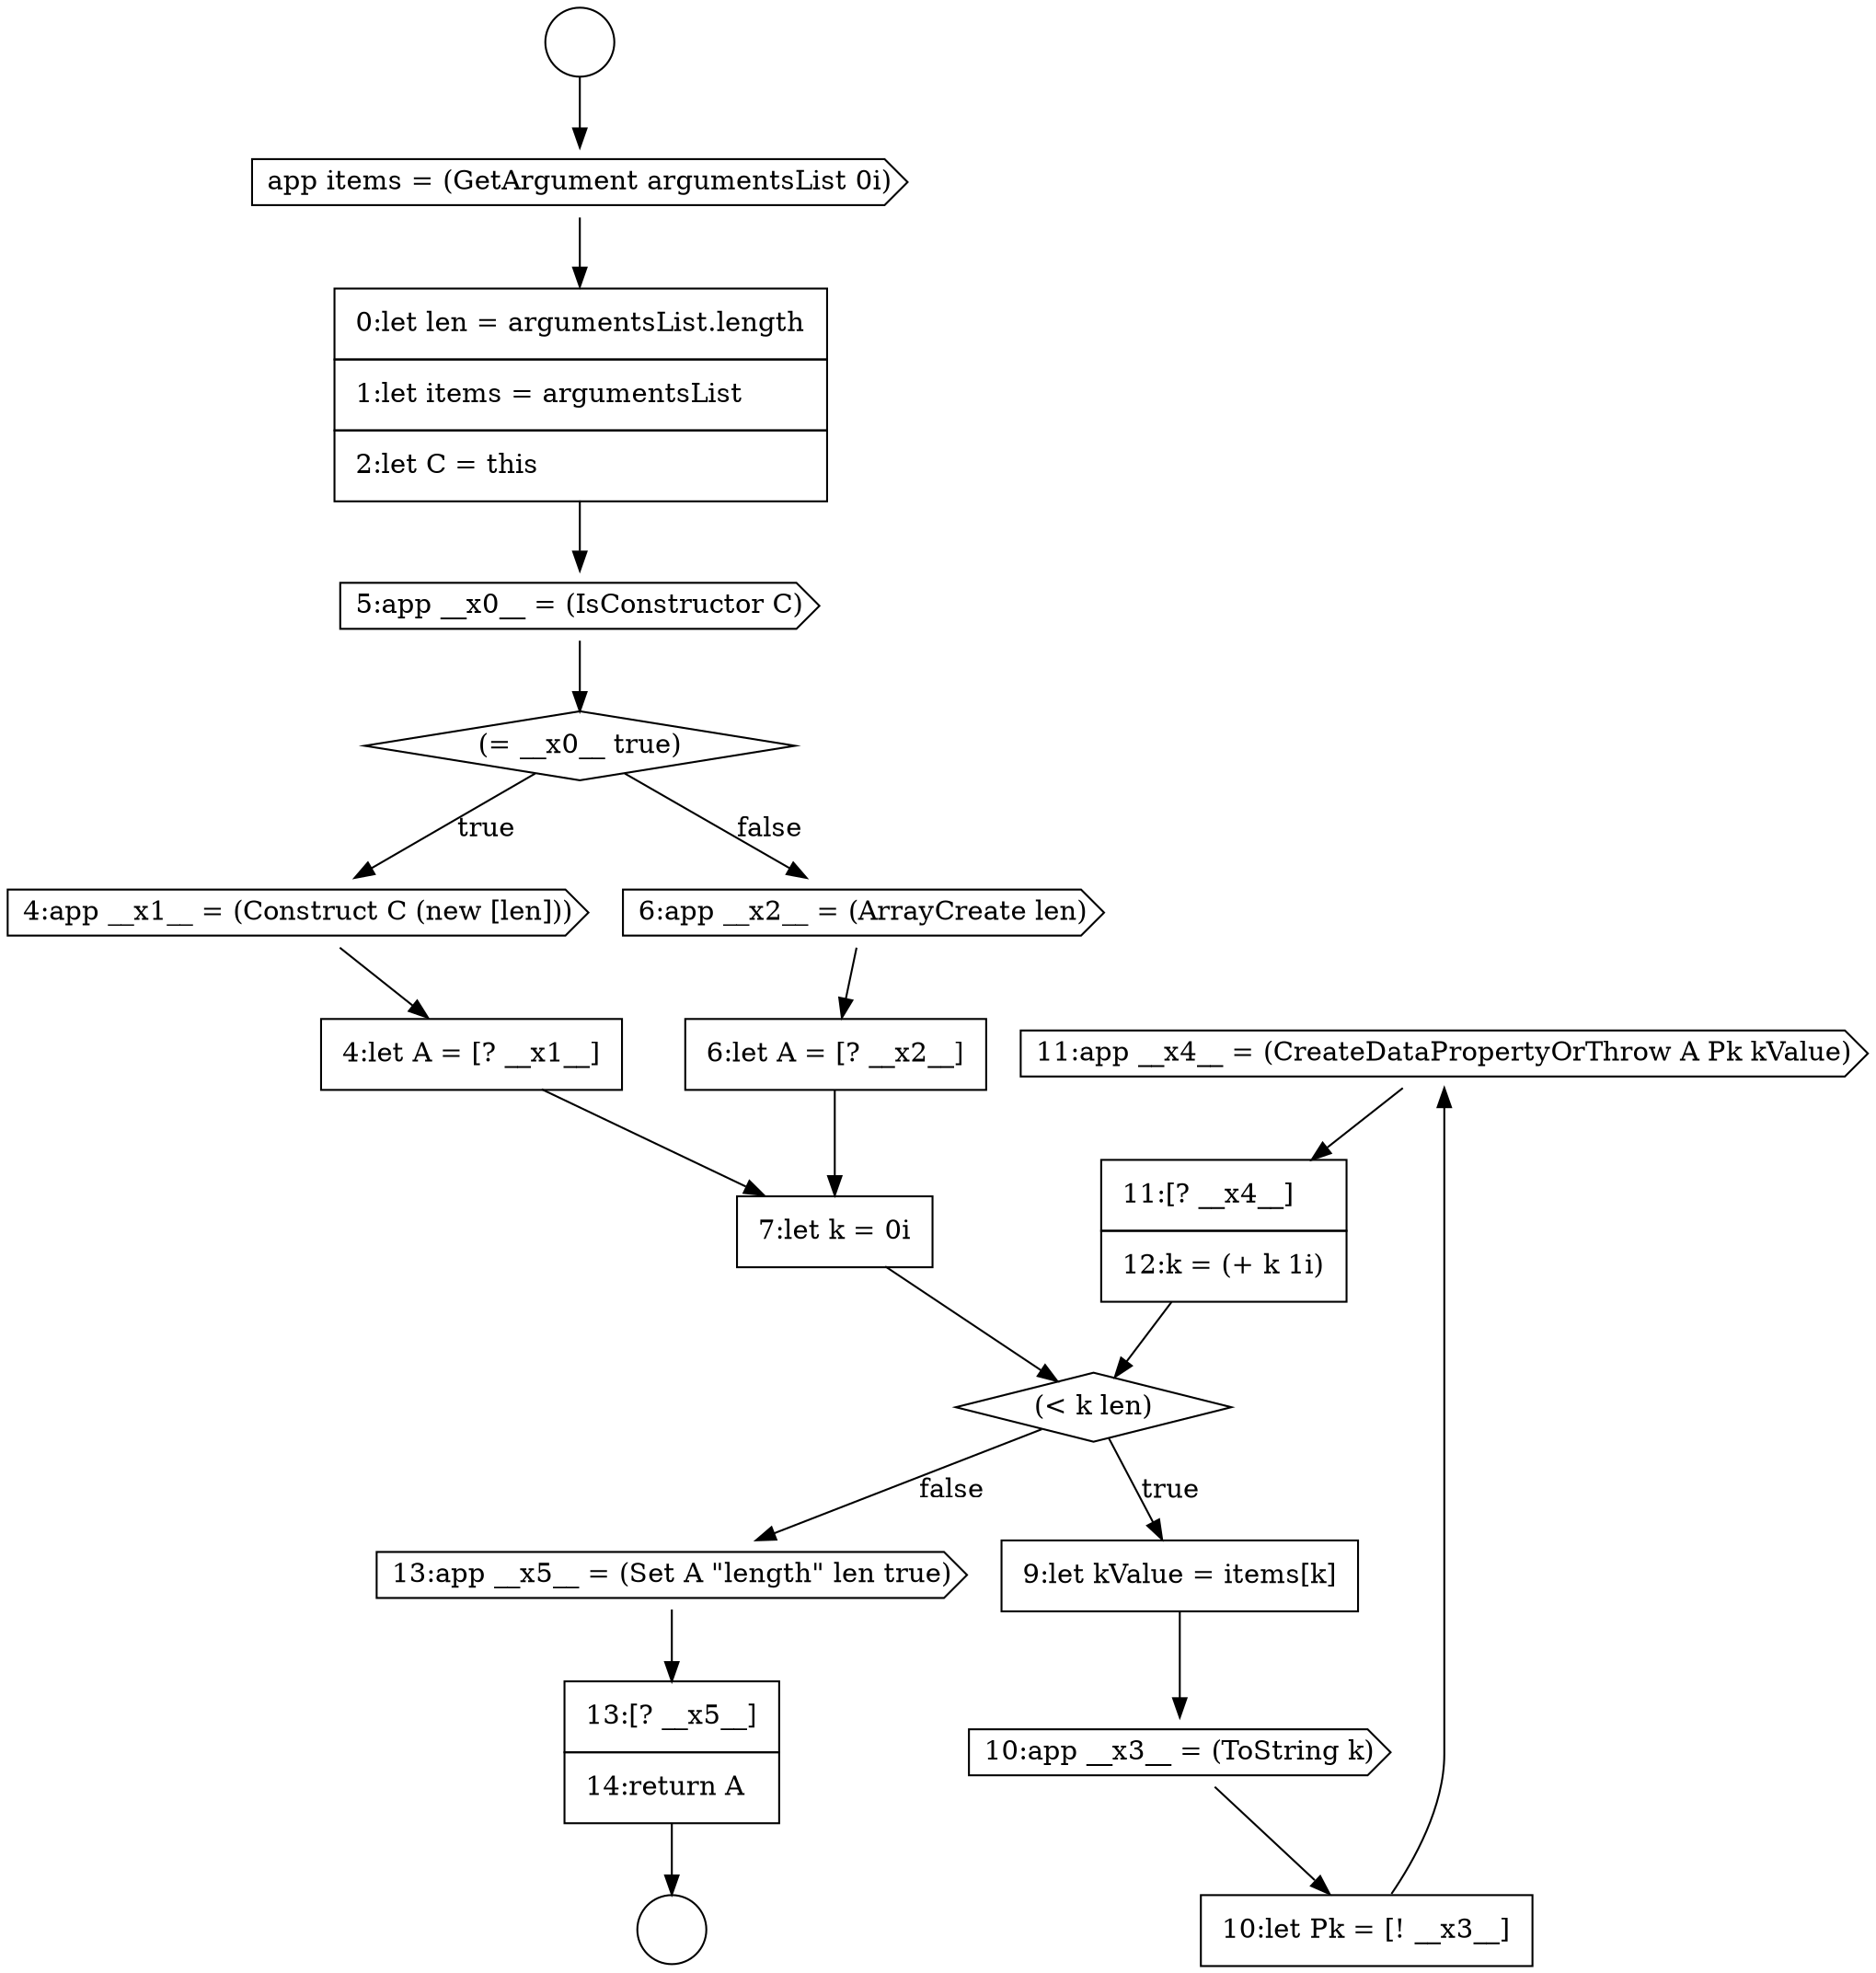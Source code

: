 digraph {
  node15440 [shape=cds, label=<<font color="black">11:app __x4__ = (CreateDataPropertyOrThrow A Pk kValue)</font>> color="black" fillcolor="white" style=filled]
  node15435 [shape=none, margin=0, label=<<font color="black">
    <table border="0" cellborder="1" cellspacing="0" cellpadding="10">
      <tr><td align="left">7:let k = 0i</td></tr>
    </table>
  </font>> color="black" fillcolor="white" style=filled]
  node15430 [shape=diamond, label=<<font color="black">(= __x0__ true)</font>> color="black" fillcolor="white" style=filled]
  node15427 [shape=cds, label=<<font color="black">app items = (GetArgument argumentsList 0i)</font>> color="black" fillcolor="white" style=filled]
  node15433 [shape=cds, label=<<font color="black">6:app __x2__ = (ArrayCreate len)</font>> color="black" fillcolor="white" style=filled]
  node15428 [shape=none, margin=0, label=<<font color="black">
    <table border="0" cellborder="1" cellspacing="0" cellpadding="10">
      <tr><td align="left">0:let len = argumentsList.length</td></tr>
      <tr><td align="left">1:let items = argumentsList</td></tr>
      <tr><td align="left">2:let C = this</td></tr>
    </table>
  </font>> color="black" fillcolor="white" style=filled]
  node15438 [shape=cds, label=<<font color="black">10:app __x3__ = (ToString k)</font>> color="black" fillcolor="white" style=filled]
  node15432 [shape=none, margin=0, label=<<font color="black">
    <table border="0" cellborder="1" cellspacing="0" cellpadding="10">
      <tr><td align="left">4:let A = [? __x1__]</td></tr>
    </table>
  </font>> color="black" fillcolor="white" style=filled]
  node15443 [shape=none, margin=0, label=<<font color="black">
    <table border="0" cellborder="1" cellspacing="0" cellpadding="10">
      <tr><td align="left">13:[? __x5__]</td></tr>
      <tr><td align="left">14:return A</td></tr>
    </table>
  </font>> color="black" fillcolor="white" style=filled]
  node15425 [shape=circle label=" " color="black" fillcolor="white" style=filled]
  node15429 [shape=cds, label=<<font color="black">5:app __x0__ = (IsConstructor C)</font>> color="black" fillcolor="white" style=filled]
  node15426 [shape=circle label=" " color="black" fillcolor="white" style=filled]
  node15441 [shape=none, margin=0, label=<<font color="black">
    <table border="0" cellborder="1" cellspacing="0" cellpadding="10">
      <tr><td align="left">11:[? __x4__]</td></tr>
      <tr><td align="left">12:k = (+ k 1i)</td></tr>
    </table>
  </font>> color="black" fillcolor="white" style=filled]
  node15434 [shape=none, margin=0, label=<<font color="black">
    <table border="0" cellborder="1" cellspacing="0" cellpadding="10">
      <tr><td align="left">6:let A = [? __x2__]</td></tr>
    </table>
  </font>> color="black" fillcolor="white" style=filled]
  node15439 [shape=none, margin=0, label=<<font color="black">
    <table border="0" cellborder="1" cellspacing="0" cellpadding="10">
      <tr><td align="left">10:let Pk = [! __x3__]</td></tr>
    </table>
  </font>> color="black" fillcolor="white" style=filled]
  node15442 [shape=cds, label=<<font color="black">13:app __x5__ = (Set A &quot;length&quot; len true)</font>> color="black" fillcolor="white" style=filled]
  node15431 [shape=cds, label=<<font color="black">4:app __x1__ = (Construct C (new [len]))</font>> color="black" fillcolor="white" style=filled]
  node15436 [shape=diamond, label=<<font color="black">(&lt; k len)</font>> color="black" fillcolor="white" style=filled]
  node15437 [shape=none, margin=0, label=<<font color="black">
    <table border="0" cellborder="1" cellspacing="0" cellpadding="10">
      <tr><td align="left">9:let kValue = items[k]</td></tr>
    </table>
  </font>> color="black" fillcolor="white" style=filled]
  node15436 -> node15437 [label=<<font color="black">true</font>> color="black"]
  node15436 -> node15442 [label=<<font color="black">false</font>> color="black"]
  node15435 -> node15436 [ color="black"]
  node15425 -> node15427 [ color="black"]
  node15440 -> node15441 [ color="black"]
  node15434 -> node15435 [ color="black"]
  node15441 -> node15436 [ color="black"]
  node15432 -> node15435 [ color="black"]
  node15437 -> node15438 [ color="black"]
  node15442 -> node15443 [ color="black"]
  node15443 -> node15426 [ color="black"]
  node15438 -> node15439 [ color="black"]
  node15430 -> node15431 [label=<<font color="black">true</font>> color="black"]
  node15430 -> node15433 [label=<<font color="black">false</font>> color="black"]
  node15433 -> node15434 [ color="black"]
  node15431 -> node15432 [ color="black"]
  node15439 -> node15440 [ color="black"]
  node15429 -> node15430 [ color="black"]
  node15427 -> node15428 [ color="black"]
  node15428 -> node15429 [ color="black"]
}
